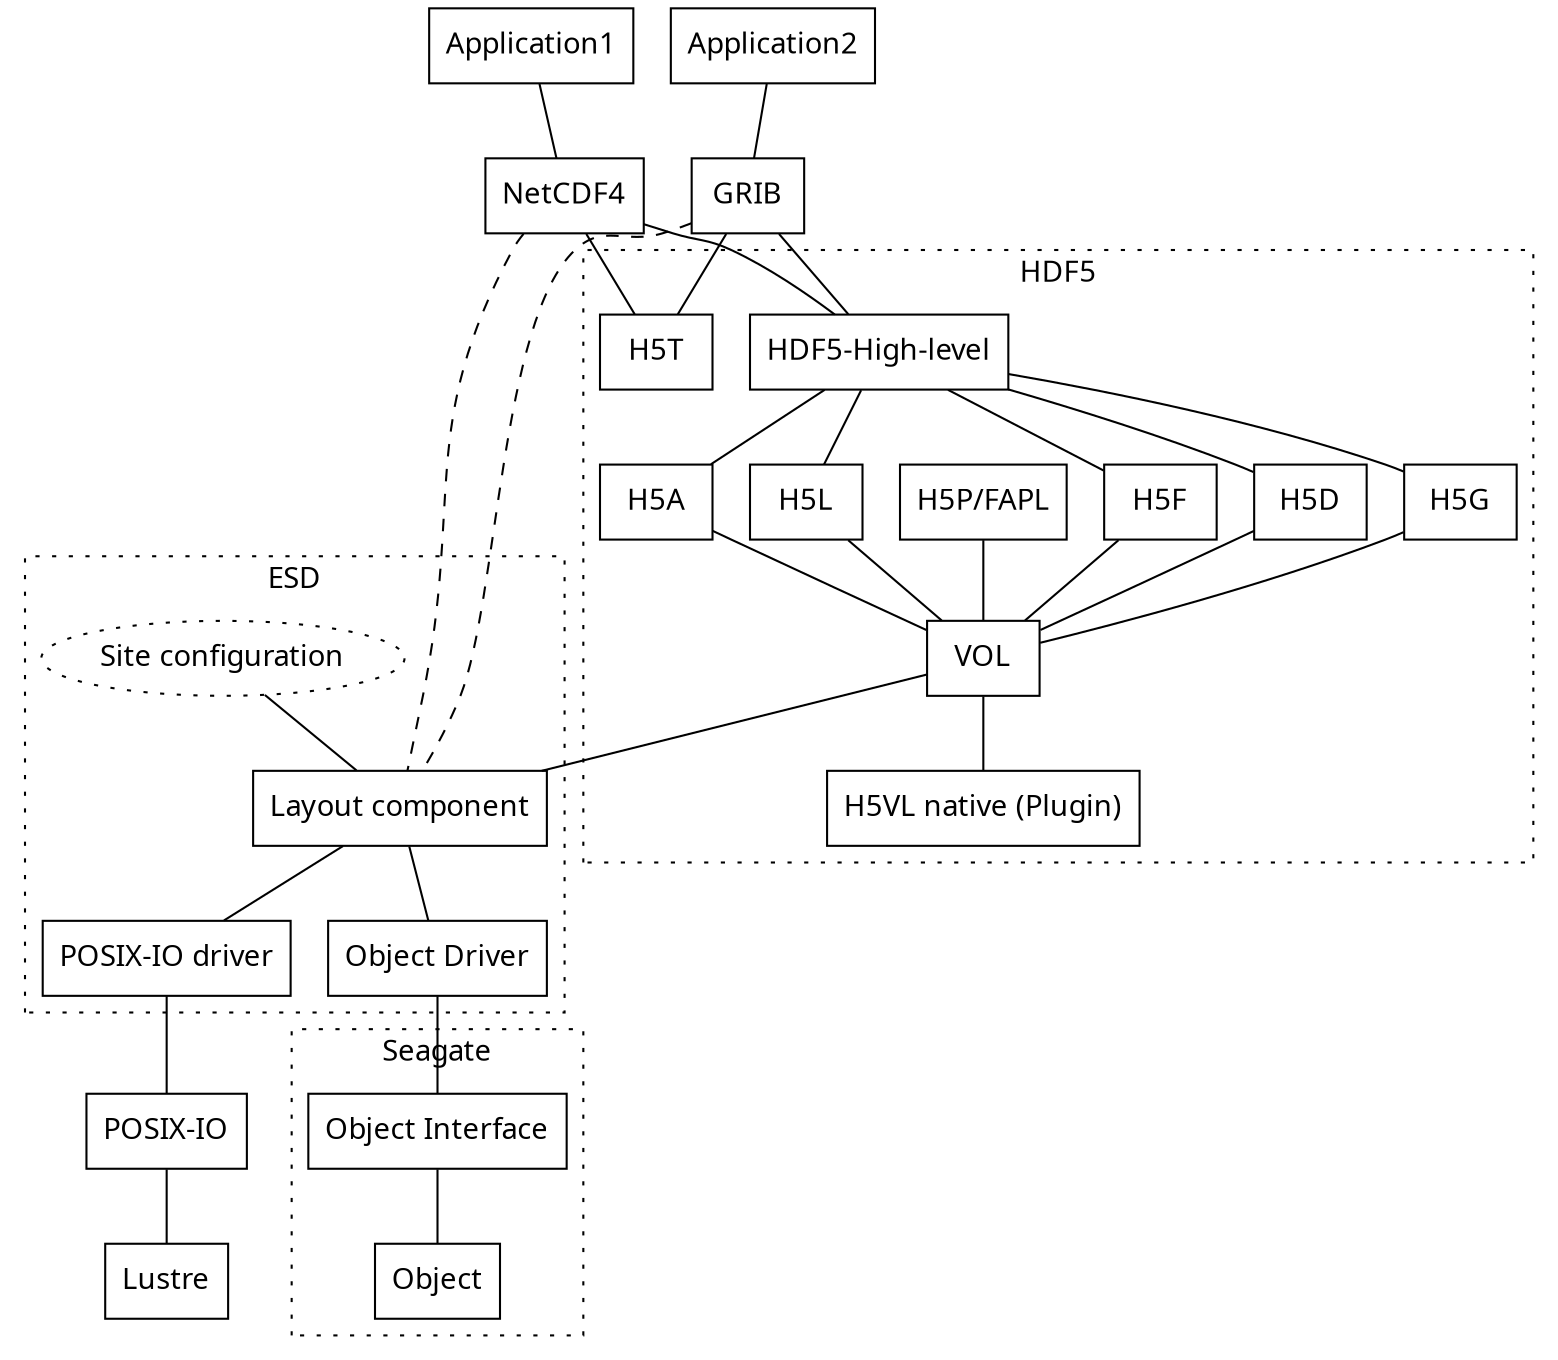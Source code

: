 graph changed {
  graph [fontname = "sans serif"];
  node [fontname = "sans serif", shape=box];
  edge [fontname = "sans serif"];

  Application1 -- NetCDF4 ;

  Application2 -- GRIB;

  GRIB -- "HDF5-High-level";
  GRIB -- "H5T";
  GRIB -- "Layout component"  [style=dashed];

  NetCDF4 -- "HDF5-High-level";
  NetCDF4 -- "H5T";
  NetCDF4 -- "Layout component"  [style=dashed];


  subgraph cluster {
    graph[style=dotted];

    "H5T";


    VOL; # Which layout to choose: see H5Dlayout.c, do IO in: H5Dio.c ; H5Dread()

    "HDF5-High-level" -- H5F;
    "HDF5-High-level" -- H5D;
    "HDF5-High-level" -- H5G;
    "HDF5-High-level" -- H5A;
    "HDF5-High-level" -- H5L;

    H5F -- VOL;
    H5D -- VOL;
    H5G -- VOL;
    H5A -- VOL;
    H5L -- VOL;

    "H5P/FAPL" -- VOL;


    VOL -- "H5VL native (Plugin)"

    label="HDF5";
  }

  subgraph cluster_esd {



    "Layout component";
    "Site configuration" [shape="ellipse",style="dotted"];

    "Site configuration" -- "Layout component";

    VOL -- "Layout component";

    "Layout component" -- "POSIX-IO driver";
    "Object Driver";

    label="ESD";
    graph[style=dotted];
  }


  "POSIX-IO driver" -- "POSIX-IO";

  "POSIX-IO" -- "Lustre";

  subgraph cluster_seagate {
    graph[style=dotted];
    label="Seagate";

    "Object Driver" -- "Object Interface";
    "Object Interface" -- "Object";
  }

  "Layout component" -- "Object Driver";
}
